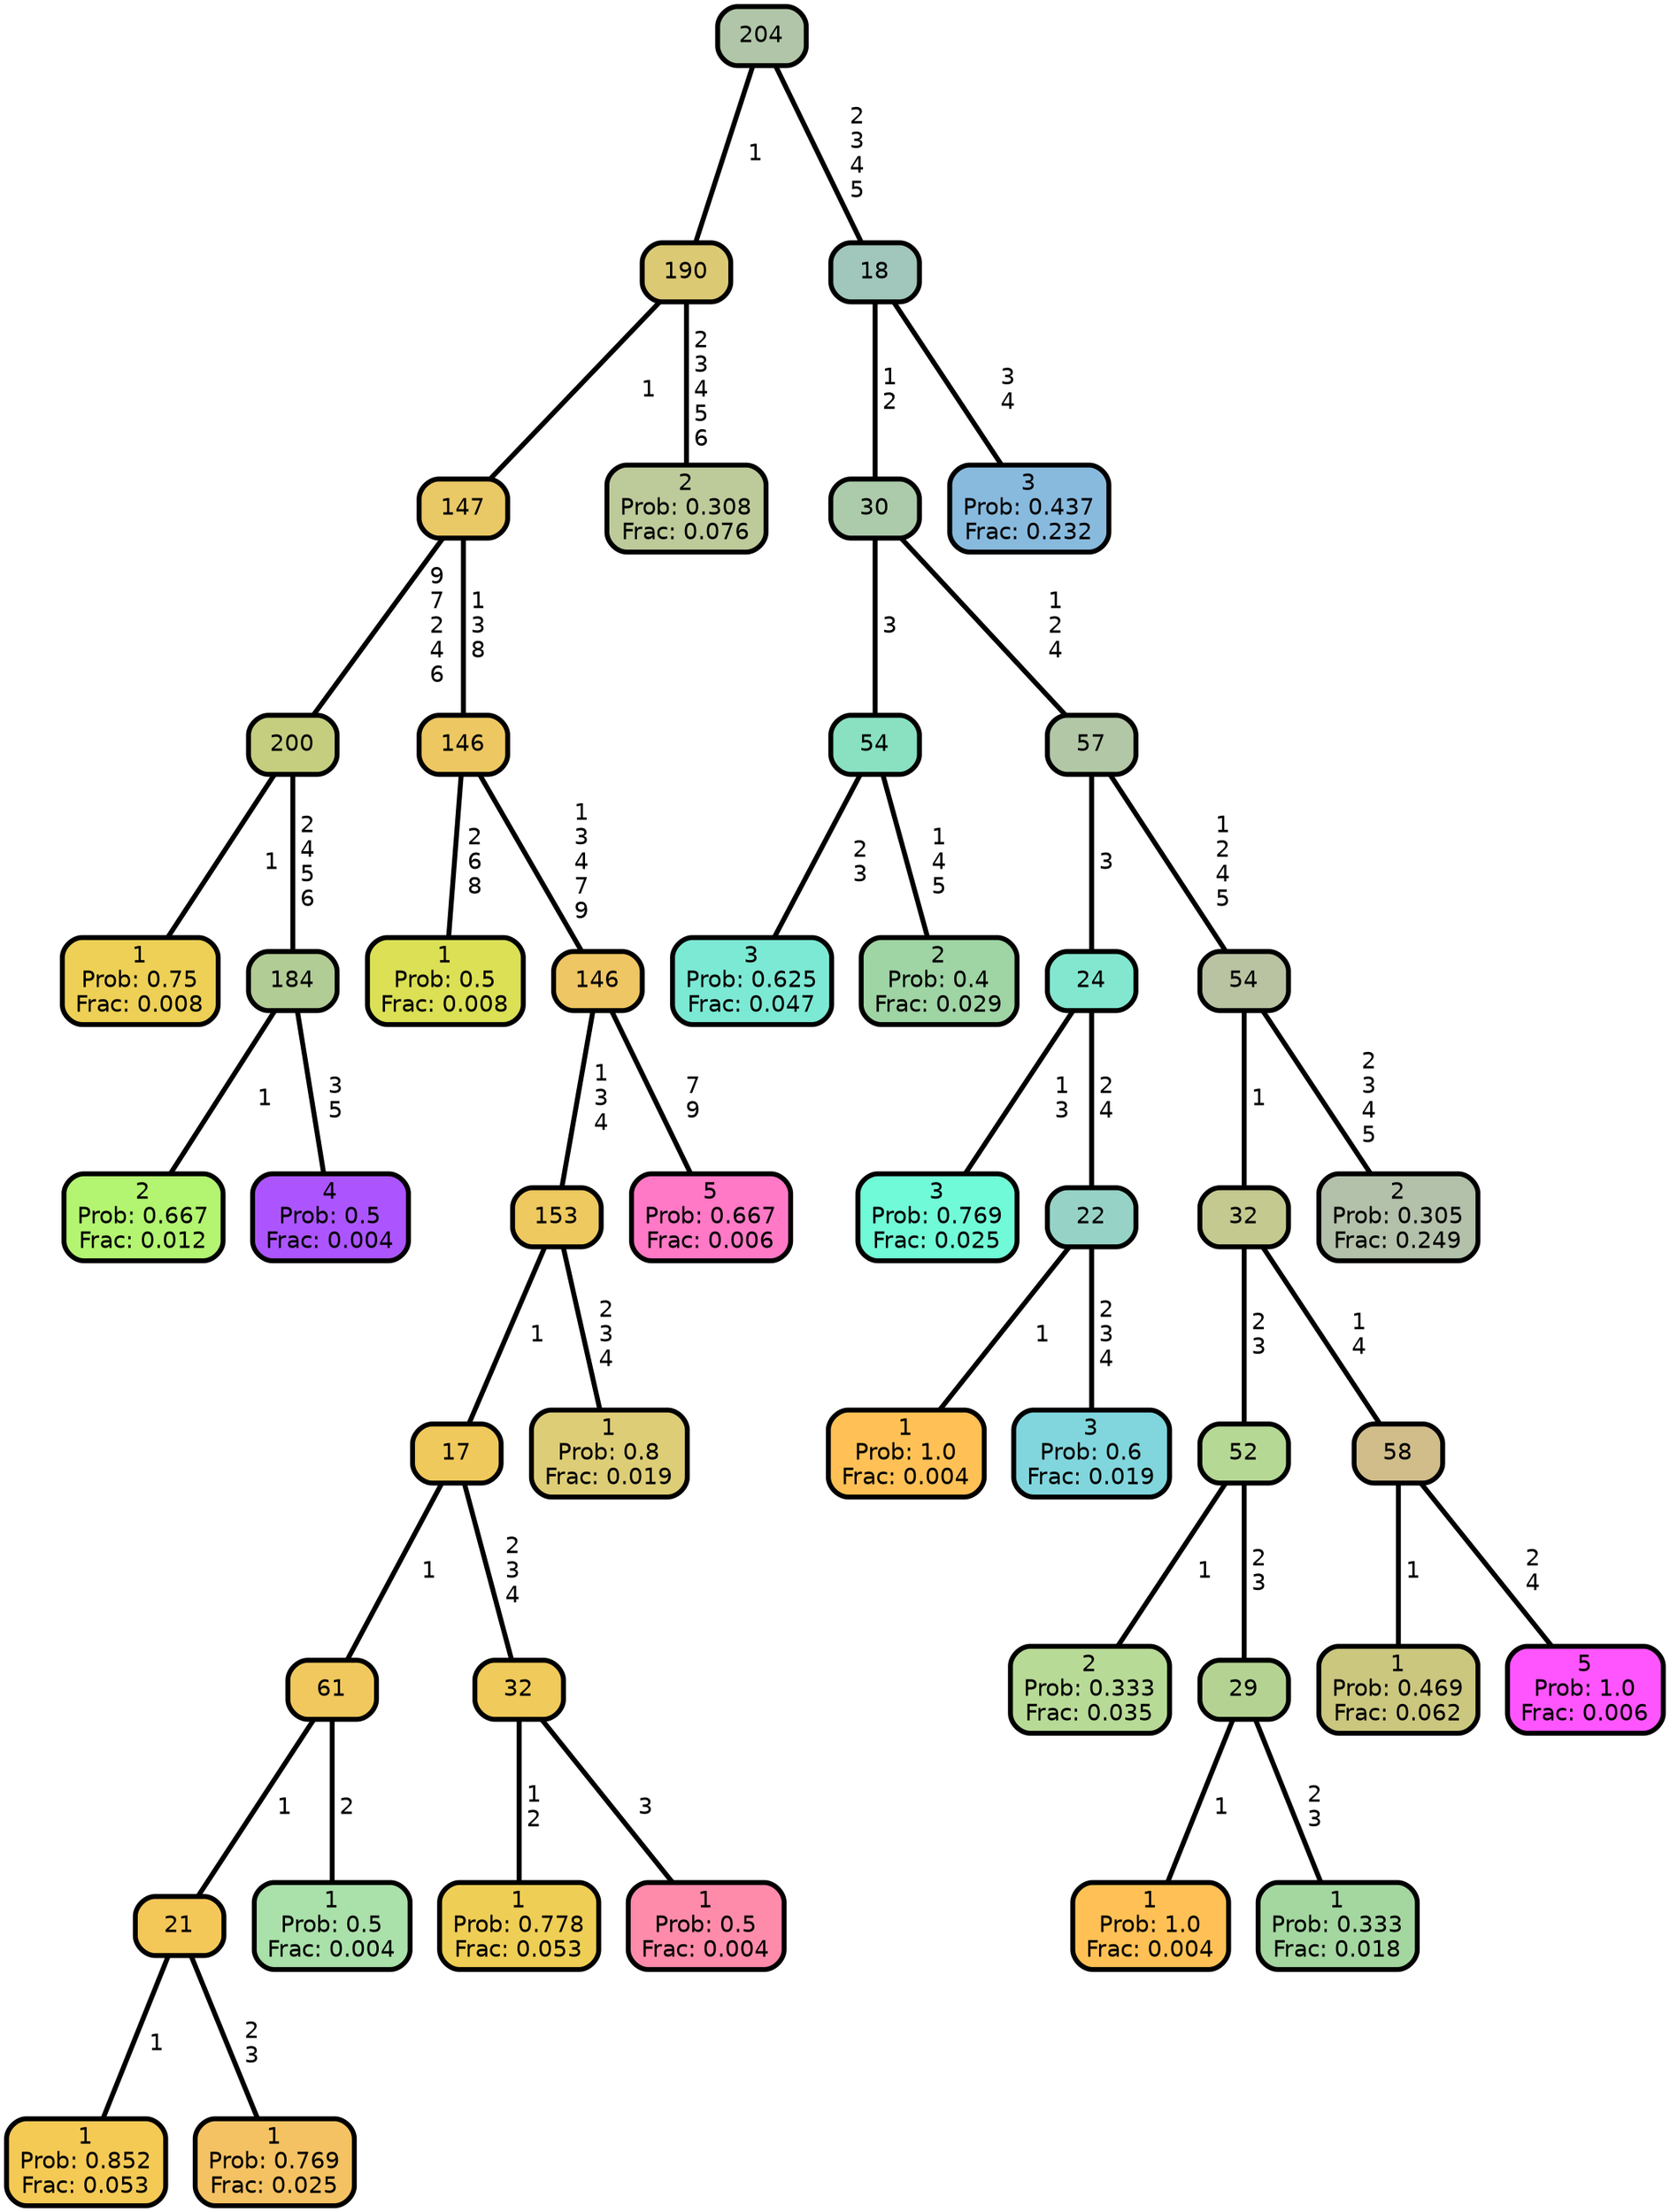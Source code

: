 graph Tree {
node [shape=box, style="filled, rounded",color="black",penwidth="3",fontcolor="black",                 fontname=helvetica] ;
graph [ranksep="0 equally", splines=straight,                 bgcolor=transparent, dpi=200] ;
edge [fontname=helvetica, color=black] ;
0 [label="1
Prob: 0.75
Frac: 0.008", fillcolor="#edd055"] ;
1 [label="200", fillcolor="#c5ce7f"] ;
2 [label="2
Prob: 0.667
Frac: 0.012", fillcolor="#b3f471"] ;
3 [label="184", fillcolor="#b1cc94"] ;
4 [label="4
Prob: 0.5
Frac: 0.004", fillcolor="#ac55ff"] ;
5 [label="147", fillcolor="#e9c866"] ;
6 [label="1
Prob: 0.5
Frac: 0.008", fillcolor="#dbe055"] ;
7 [label="146", fillcolor="#edc862"] ;
8 [label="1
Prob: 0.852
Frac: 0.053", fillcolor="#f4ca55"] ;
9 [label="21", fillcolor="#f4c759"] ;
10 [label="1
Prob: 0.769
Frac: 0.025", fillcolor="#f4c262"] ;
11 [label="61", fillcolor="#f0c85d"] ;
12 [label="1
Prob: 0.5
Frac: 0.004", fillcolor="#aae0aa"] ;
13 [label="17", fillcolor="#f0c95c"] ;
14 [label="1
Prob: 0.778
Frac: 0.053", fillcolor="#efce55"] ;
15 [label="32", fillcolor="#f0ca5a"] ;
16 [label="1
Prob: 0.5
Frac: 0.004", fillcolor="#ff8baa"] ;
17 [label="153", fillcolor="#eec95f"] ;
18 [label="1
Prob: 0.8
Frac: 0.019", fillcolor="#ddcd77"] ;
19 [label="146", fillcolor="#eec663"] ;
20 [label="5
Prob: 0.667
Frac: 0.006", fillcolor="#ff79c6"] ;
21 [label="190", fillcolor="#dcc974"] ;
22 [label="2
Prob: 0.308
Frac: 0.076", fillcolor="#bdca9a"] ;
23 [label="204", fillcolor="#b1c6a8"] ;
24 [label="3
Prob: 0.625
Frac: 0.047", fillcolor="#7ce9d4"] ;
25 [label="54", fillcolor="#89e1c1"] ;
26 [label="2
Prob: 0.4
Frac: 0.029", fillcolor="#9fd4a4"] ;
27 [label="30", fillcolor="#accbaa"] ;
28 [label="3
Prob: 0.769
Frac: 0.025", fillcolor="#71fad7"] ;
29 [label="24", fillcolor="#83e7cf"] ;
30 [label="1
Prob: 1.0
Frac: 0.004", fillcolor="#ffc155"] ;
31 [label="22", fillcolor="#96d3c6"] ;
32 [label="3
Prob: 0.6
Frac: 0.019", fillcolor="#81d6dd"] ;
33 [label="57", fillcolor="#b2c7a6"] ;
34 [label="2
Prob: 0.333
Frac: 0.035", fillcolor="#b8da97"] ;
35 [label="52", fillcolor="#b6d895"] ;
36 [label="1
Prob: 1.0
Frac: 0.004", fillcolor="#ffc155"] ;
37 [label="29", fillcolor="#b4d392"] ;
38 [label="1
Prob: 0.333
Frac: 0.018", fillcolor="#a4d7a0"] ;
39 [label="32", fillcolor="#c4c98f"] ;
40 [label="1
Prob: 0.469
Frac: 0.062", fillcolor="#cbc77f"] ;
41 [label="58", fillcolor="#d0bd8a"] ;
42 [label="5
Prob: 1.0
Frac: 0.006", fillcolor="#ff55ff"] ;
43 [label="54", fillcolor="#b9c3a1"] ;
44 [label="2
Prob: 0.305
Frac: 0.249", fillcolor="#b3c0aa"] ;
45 [label="18", fillcolor="#a1c6bb"] ;
46 [label="3
Prob: 0.437
Frac: 0.232", fillcolor="#88bade"] ;
1 -- 0 [label=" 1",penwidth=3] ;
1 -- 3 [label=" 2\n 4\n 5\n 6",penwidth=3] ;
3 -- 2 [label=" 1",penwidth=3] ;
3 -- 4 [label=" 3\n 5",penwidth=3] ;
5 -- 1 [label=" 9\n 7\n 2\n 4\n 6",penwidth=3] ;
5 -- 7 [label=" 1\n 3\n 8",penwidth=3] ;
7 -- 6 [label=" 2\n 6\n 8",penwidth=3] ;
7 -- 19 [label=" 1\n 3\n 4\n 7\n 9",penwidth=3] ;
9 -- 8 [label=" 1",penwidth=3] ;
9 -- 10 [label=" 2\n 3",penwidth=3] ;
11 -- 9 [label=" 1",penwidth=3] ;
11 -- 12 [label=" 2",penwidth=3] ;
13 -- 11 [label=" 1",penwidth=3] ;
13 -- 15 [label=" 2\n 3\n 4",penwidth=3] ;
15 -- 14 [label=" 1\n 2",penwidth=3] ;
15 -- 16 [label=" 3",penwidth=3] ;
17 -- 13 [label=" 1",penwidth=3] ;
17 -- 18 [label=" 2\n 3\n 4",penwidth=3] ;
19 -- 17 [label=" 1\n 3\n 4",penwidth=3] ;
19 -- 20 [label=" 7\n 9",penwidth=3] ;
21 -- 5 [label=" 1",penwidth=3] ;
21 -- 22 [label=" 2\n 3\n 4\n 5\n 6",penwidth=3] ;
23 -- 21 [label=" 1",penwidth=3] ;
23 -- 45 [label=" 2\n 3\n 4\n 5",penwidth=3] ;
25 -- 24 [label=" 2\n 3",penwidth=3] ;
25 -- 26 [label=" 1\n 4\n 5",penwidth=3] ;
27 -- 25 [label=" 3",penwidth=3] ;
27 -- 33 [label=" 1\n 2\n 4",penwidth=3] ;
29 -- 28 [label=" 1\n 3",penwidth=3] ;
29 -- 31 [label=" 2\n 4",penwidth=3] ;
31 -- 30 [label=" 1",penwidth=3] ;
31 -- 32 [label=" 2\n 3\n 4",penwidth=3] ;
33 -- 29 [label=" 3",penwidth=3] ;
33 -- 43 [label=" 1\n 2\n 4\n 5",penwidth=3] ;
35 -- 34 [label=" 1",penwidth=3] ;
35 -- 37 [label=" 2\n 3",penwidth=3] ;
37 -- 36 [label=" 1",penwidth=3] ;
37 -- 38 [label=" 2\n 3",penwidth=3] ;
39 -- 35 [label=" 2\n 3",penwidth=3] ;
39 -- 41 [label=" 1\n 4",penwidth=3] ;
41 -- 40 [label=" 1",penwidth=3] ;
41 -- 42 [label=" 2\n 4",penwidth=3] ;
43 -- 39 [label=" 1",penwidth=3] ;
43 -- 44 [label=" 2\n 3\n 4\n 5",penwidth=3] ;
45 -- 27 [label=" 1\n 2",penwidth=3] ;
45 -- 46 [label=" 3\n 4",penwidth=3] ;
{rank = same;}}